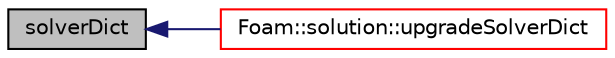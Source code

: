 digraph "solverDict"
{
  bgcolor="transparent";
  edge [fontname="Helvetica",fontsize="10",labelfontname="Helvetica",labelfontsize="10"];
  node [fontname="Helvetica",fontsize="10",shape=record];
  rankdir="LR";
  Node1 [label="solverDict",height=0.2,width=0.4,color="black", fillcolor="grey75", style="filled", fontcolor="black"];
  Node1 -> Node2 [dir="back",color="midnightblue",fontsize="10",style="solid",fontname="Helvetica"];
  Node2 [label="Foam::solution::upgradeSolverDict",height=0.2,width=0.4,color="red",URL="$a02445.html#aafb35d9c55b4a97e839ab61b4a0c7d52",tooltip="Update from older solver controls syntax. "];
}
